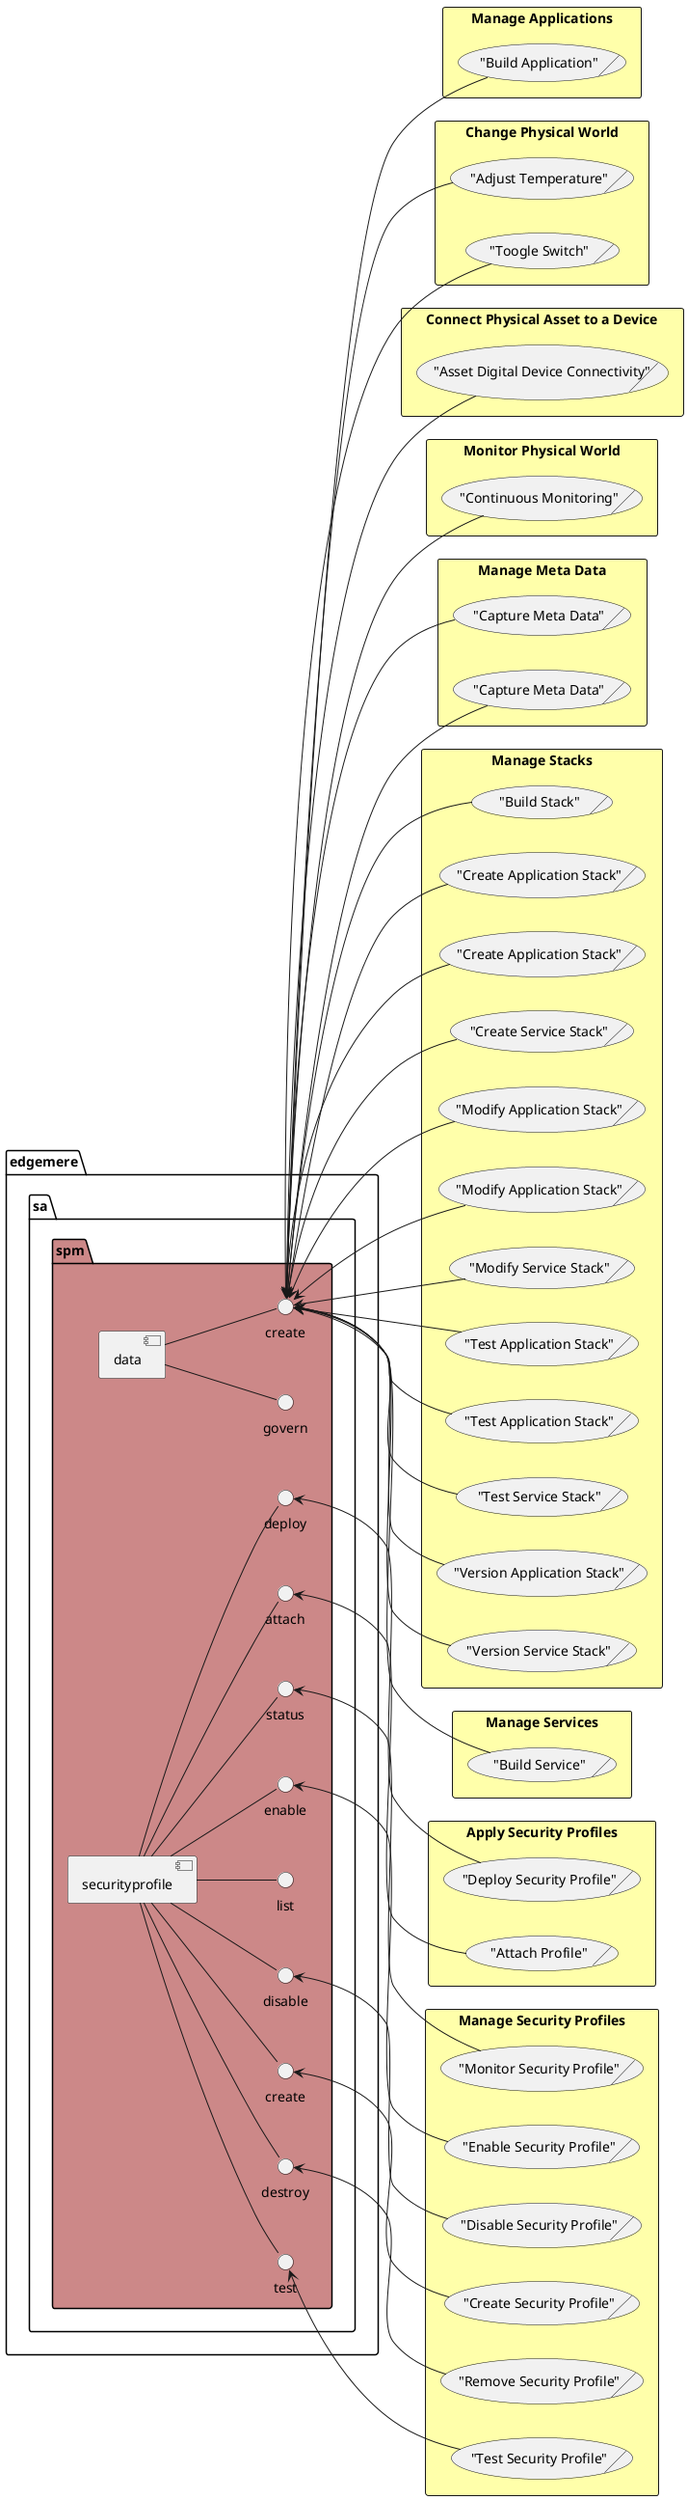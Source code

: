 @startuml
left to right direction


    package "edgemere" as edgemere {
package "sa" as edgemeresa {
package "spm" as edgemeresaspm #cc8888 {
 component "data" as edgemeresaspmdata
 interface "create" as edgemeresaspmdatacreate
edgemeresaspmdata -- edgemeresaspmdatacreate
}
}
}

    
    package "edgemere" as edgemere {
package "sa" as edgemeresa {
package "spm" as edgemeresaspm #cc8888 {
 component "data" as edgemeresaspmdata
 interface "govern" as edgemeresaspmdatagovern
edgemeresaspmdata -- edgemeresaspmdatagovern
}
}
}

    
    package "edgemere" as edgemere {
package "sa" as edgemeresa {
package "spm" as edgemeresaspm #cc8888 {
 component "securityprofile" as edgemeresaspmsecurityprofile
 interface "attach" as edgemeresaspmsecurityprofileattach
edgemeresaspmsecurityprofile -- edgemeresaspmsecurityprofileattach
}
}
}

    
    package "edgemere" as edgemere {
package "sa" as edgemeresa {
package "spm" as edgemeresaspm #cc8888 {
 component "securityprofile" as edgemeresaspmsecurityprofile
 interface "create" as edgemeresaspmsecurityprofilecreate
edgemeresaspmsecurityprofile -- edgemeresaspmsecurityprofilecreate
}
}
}

    
    package "edgemere" as edgemere {
package "sa" as edgemeresa {
package "spm" as edgemeresaspm #cc8888 {
 component "securityprofile" as edgemeresaspmsecurityprofile
 interface "deploy" as edgemeresaspmsecurityprofiledeploy
edgemeresaspmsecurityprofile -- edgemeresaspmsecurityprofiledeploy
}
}
}

    
    package "edgemere" as edgemere {
package "sa" as edgemeresa {
package "spm" as edgemeresaspm #cc8888 {
 component "securityprofile" as edgemeresaspmsecurityprofile
 interface "destroy" as edgemeresaspmsecurityprofiledestroy
edgemeresaspmsecurityprofile -- edgemeresaspmsecurityprofiledestroy
}
}
}

    
    package "edgemere" as edgemere {
package "sa" as edgemeresa {
package "spm" as edgemeresaspm #cc8888 {
 component "securityprofile" as edgemeresaspmsecurityprofile
 interface "disable" as edgemeresaspmsecurityprofiledisable
edgemeresaspmsecurityprofile -- edgemeresaspmsecurityprofiledisable
}
}
}

    
    package "edgemere" as edgemere {
package "sa" as edgemeresa {
package "spm" as edgemeresaspm #cc8888 {
 component "securityprofile" as edgemeresaspmsecurityprofile
 interface "enable" as edgemeresaspmsecurityprofileenable
edgemeresaspmsecurityprofile -- edgemeresaspmsecurityprofileenable
}
}
}

    
    package "edgemere" as edgemere {
package "sa" as edgemeresa {
package "spm" as edgemeresaspm #cc8888 {
 component "securityprofile" as edgemeresaspmsecurityprofile
 interface "list" as edgemeresaspmsecurityprofilelist
edgemeresaspmsecurityprofile -- edgemeresaspmsecurityprofilelist
}
}
}

    
    package "edgemere" as edgemere {
package "sa" as edgemeresa {
package "spm" as edgemeresaspm #cc8888 {
 component "securityprofile" as edgemeresaspmsecurityprofile
 interface "status" as edgemeresaspmsecurityprofilestatus
edgemeresaspmsecurityprofile -- edgemeresaspmsecurityprofilestatus
}
}
}

    
    package "edgemere" as edgemere {
package "sa" as edgemeresa {
package "spm" as edgemeresaspm #cc8888 {
 component "securityprofile" as edgemeresaspmsecurityprofile
 interface "test" as edgemeresaspmsecurityprofiletest
edgemeresaspmsecurityprofile -- edgemeresaspmsecurityprofiletest
}
}
}

    












        rectangle "Manage Applications" as ManageApplications #ffffaa {
            ("Build Application")/ as DevOpsEngineerManageApplicationsBuildApplication
        }
    
    edgemeresaspmdatacreate <-- DevOpsEngineerManageApplicationsBuildApplication



        rectangle "Change Physical World" as ChangePhysicalWorld #ffffaa {
            ("Adjust Temperature")/ as ActorChangePhysicalWorldAdjustTemperature
        }
    
    edgemeresaspmdatacreate <-- ActorChangePhysicalWorldAdjustTemperature

        rectangle "Change Physical World" as ChangePhysicalWorld #ffffaa {
            ("Toogle Switch")/ as ActorChangePhysicalWorldtoggleSwitch
        }
    
    edgemeresaspmdatacreate <-- ActorChangePhysicalWorldtoggleSwitch



        rectangle "Connect Physical Asset to a Device" as ConnectPhysicalAssettoaDevice #ffffaa {
            ("Asset Digital Device Connectivity")/ as ActorConnectPhysicalAssettoaDeviceAssetDigitalDeviceConnectivity
        }
    
    edgemeresaspmdatacreate <-- ActorConnectPhysicalAssettoaDeviceAssetDigitalDeviceConnectivity




        rectangle "Monitor Physical World" as MonitorPhysicalWorld #ffffaa {
            ("Continuous Monitoring")/ as ActorMonitorPhysicalWorldContinuousMonitoring
        }
    
    edgemeresaspmdatacreate <-- ActorMonitorPhysicalWorldContinuousMonitoring












        rectangle "Manage Meta Data" as ManageMetaData #ffffaa {
            ("Capture Meta Data")/ as DataEngineerManageMetaDataCaptureMetaData
        }
    
    edgemeresaspmdatacreate <-- DataEngineerManageMetaDataCaptureMetaData

        rectangle "Manage Meta Data" as ManageMetaData #ffffaa {
            ("Capture Meta Data")/ as DataStewardManageMetaDataCaptureMetaData
        }
    
    edgemeresaspmdatacreate <-- DataStewardManageMetaDataCaptureMetaData







        rectangle "Apply Security Profiles" as ApplySecurityProfiles #ffffaa {
            ("Attach Profile")/ as SecurityEngineerApplySecurityProfilesAttachProfile
        }
    
    edgemeresaspmsecurityprofileattach <-- SecurityEngineerApplySecurityProfilesAttachProfile

        rectangle "Apply Security Profiles" as ApplySecurityProfiles #ffffaa {
            ("Deploy Security Profile")/ as SecurityEngineerApplySecurityProfilesDeploySecurityProfile
        }
    
    edgemeresaspmsecurityprofiledeploy <-- SecurityEngineerApplySecurityProfilesDeploySecurityProfile


        rectangle "Manage Security Profiles" as ManageSecurityProfiles #ffffaa {
            ("Create Security Profile")/ as SecurityEngineerManageSecurityProfilesCreateSecurityProfile
        }
    
    edgemeresaspmsecurityprofilecreate <-- SecurityEngineerManageSecurityProfilesCreateSecurityProfile

        rectangle "Manage Security Profiles" as ManageSecurityProfiles #ffffaa {
            ("Disable Security Profile")/ as SecurityEngineerManageSecurityProfilesDisableSecurityProfile
        }
    
    edgemeresaspmsecurityprofiledisable <-- SecurityEngineerManageSecurityProfilesDisableSecurityProfile

        rectangle "Manage Security Profiles" as ManageSecurityProfiles #ffffaa {
            ("Enable Security Profile")/ as SecurityEngineerManageSecurityProfilesEnableSecurityProfile
        }
    
    edgemeresaspmsecurityprofileenable <-- SecurityEngineerManageSecurityProfilesEnableSecurityProfile

        rectangle "Manage Security Profiles" as ManageSecurityProfiles #ffffaa {
            ("Monitor Security Profile")/ as SecurityEngineerManageSecurityProfilesMonitorSecurityProfile
        }
    
    edgemeresaspmsecurityprofilestatus <-- SecurityEngineerManageSecurityProfilesMonitorSecurityProfile

        rectangle "Manage Security Profiles" as ManageSecurityProfiles #ffffaa {
            ("Remove Security Profile")/ as SecurityEngineerManageSecurityProfilesRemoveSecurityProfile
        }
    
    edgemeresaspmsecurityprofiledestroy <-- SecurityEngineerManageSecurityProfilesRemoveSecurityProfile

        rectangle "Manage Security Profiles" as ManageSecurityProfiles #ffffaa {
            ("Test Security Profile")/ as SecurityEngineerManageSecurityProfilesTestSecurityProfile
        }
    
    edgemeresaspmsecurityprofiletest <-- SecurityEngineerManageSecurityProfilesTestSecurityProfile








        rectangle "Manage Stacks" as ManageStacks #ffffaa {
            ("Build Stack")/ as DevOpsEngineerManageStacksBuildStack
        }
    
    edgemeresaspmdatacreate <-- DevOpsEngineerManageStacksBuildStack

        rectangle "Manage Stacks" as ManageStacks #ffffaa {
            ("Create Application Stack")/ as ApplicationDeveloperManageStacksCreateApplicationStack
        }
    
    edgemeresaspmdatacreate <-- ApplicationDeveloperManageStacksCreateApplicationStack

        rectangle "Manage Stacks" as ManageStacks #ffffaa {
            ("Create Application Stack")/ as StackDeveloperManageStacksCreateApplicationStack
        }
    
    edgemeresaspmdatacreate <-- StackDeveloperManageStacksCreateApplicationStack

        rectangle "Manage Stacks" as ManageStacks #ffffaa {
            ("Create Service Stack")/ as StackDeveloperManageStacksCreateServiceStack
        }
    
    edgemeresaspmdatacreate <-- StackDeveloperManageStacksCreateServiceStack

        rectangle "Manage Stacks" as ManageStacks #ffffaa {
            ("Modify Application Stack")/ as StackDeveloperManageStacksModifyApplicationStack
        }
    
    edgemeresaspmdatacreate <-- StackDeveloperManageStacksModifyApplicationStack

        rectangle "Manage Stacks" as ManageStacks #ffffaa {
            ("Modify Application Stack")/ as ApplicationDeveloperManageStacksModifyApplicationStack
        }
    
    edgemeresaspmdatacreate <-- ApplicationDeveloperManageStacksModifyApplicationStack

        rectangle "Manage Stacks" as ManageStacks #ffffaa {
            ("Modify Service Stack")/ as StackDeveloperManageStacksModifyServiceStack
        }
    
    edgemeresaspmdatacreate <-- StackDeveloperManageStacksModifyServiceStack

        rectangle "Manage Stacks" as ManageStacks #ffffaa {
            ("Test Application Stack")/ as StackDeveloperManageStacksTestApplicationStack
        }
    
    edgemeresaspmdatacreate <-- StackDeveloperManageStacksTestApplicationStack

        rectangle "Manage Stacks" as ManageStacks #ffffaa {
            ("Test Application Stack")/ as ApplicationDeveloperManageStacksTestApplicationStack
        }
    
    edgemeresaspmdatacreate <-- ApplicationDeveloperManageStacksTestApplicationStack

        rectangle "Manage Stacks" as ManageStacks #ffffaa {
            ("Test Service Stack")/ as StackDeveloperManageStacksTestServiceStack
        }
    
    edgemeresaspmdatacreate <-- StackDeveloperManageStacksTestServiceStack

        rectangle "Manage Stacks" as ManageStacks #ffffaa {
            ("Version Application Stack")/ as ApplicationDeveloperManageStacksVersionApplicationStack
        }
    
    edgemeresaspmdatacreate <-- ApplicationDeveloperManageStacksVersionApplicationStack

        rectangle "Manage Stacks" as ManageStacks #ffffaa {
            ("Version Service Stack")/ as StackDeveloperManageStacksVersionServiceStack
        }
    
    edgemeresaspmdatacreate <-- StackDeveloperManageStacksVersionServiceStack




        rectangle "Manage Services" as ManageServices #ffffaa {
            ("Build Service")/ as StackDeveloperManageServicesBuildService
        }
    
    edgemeresaspmdatacreate <-- StackDeveloperManageServicesBuildService









@enduml
